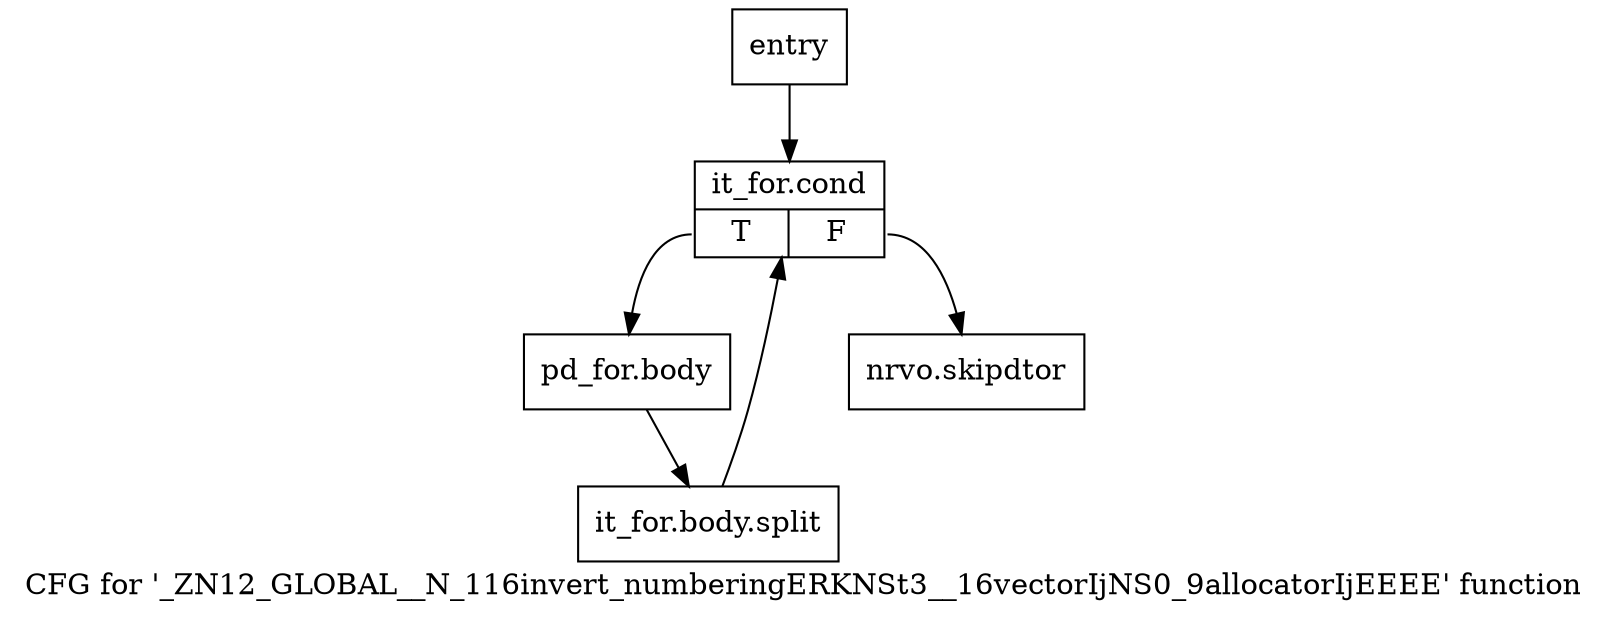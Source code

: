 digraph "CFG for '_ZN12_GLOBAL__N_116invert_numberingERKNSt3__16vectorIjNS0_9allocatorIjEEEE' function" {
	label="CFG for '_ZN12_GLOBAL__N_116invert_numberingERKNSt3__16vectorIjNS0_9allocatorIjEEEE' function";

	Node0x5027710 [shape=record,label="{entry}"];
	Node0x5027710 -> Node0x5027760;
	Node0x5027760 [shape=record,label="{it_for.cond|{<s0>T|<s1>F}}"];
	Node0x5027760:s0 -> Node0x50277b0;
	Node0x5027760:s1 -> Node0x5027800;
	Node0x50277b0 [shape=record,label="{pd_for.body}"];
	Node0x50277b0 -> Node0xa55dfb0;
	Node0xa55dfb0 [shape=record,label="{it_for.body.split}"];
	Node0xa55dfb0 -> Node0x5027760;
	Node0x5027800 [shape=record,label="{nrvo.skipdtor}"];
}
